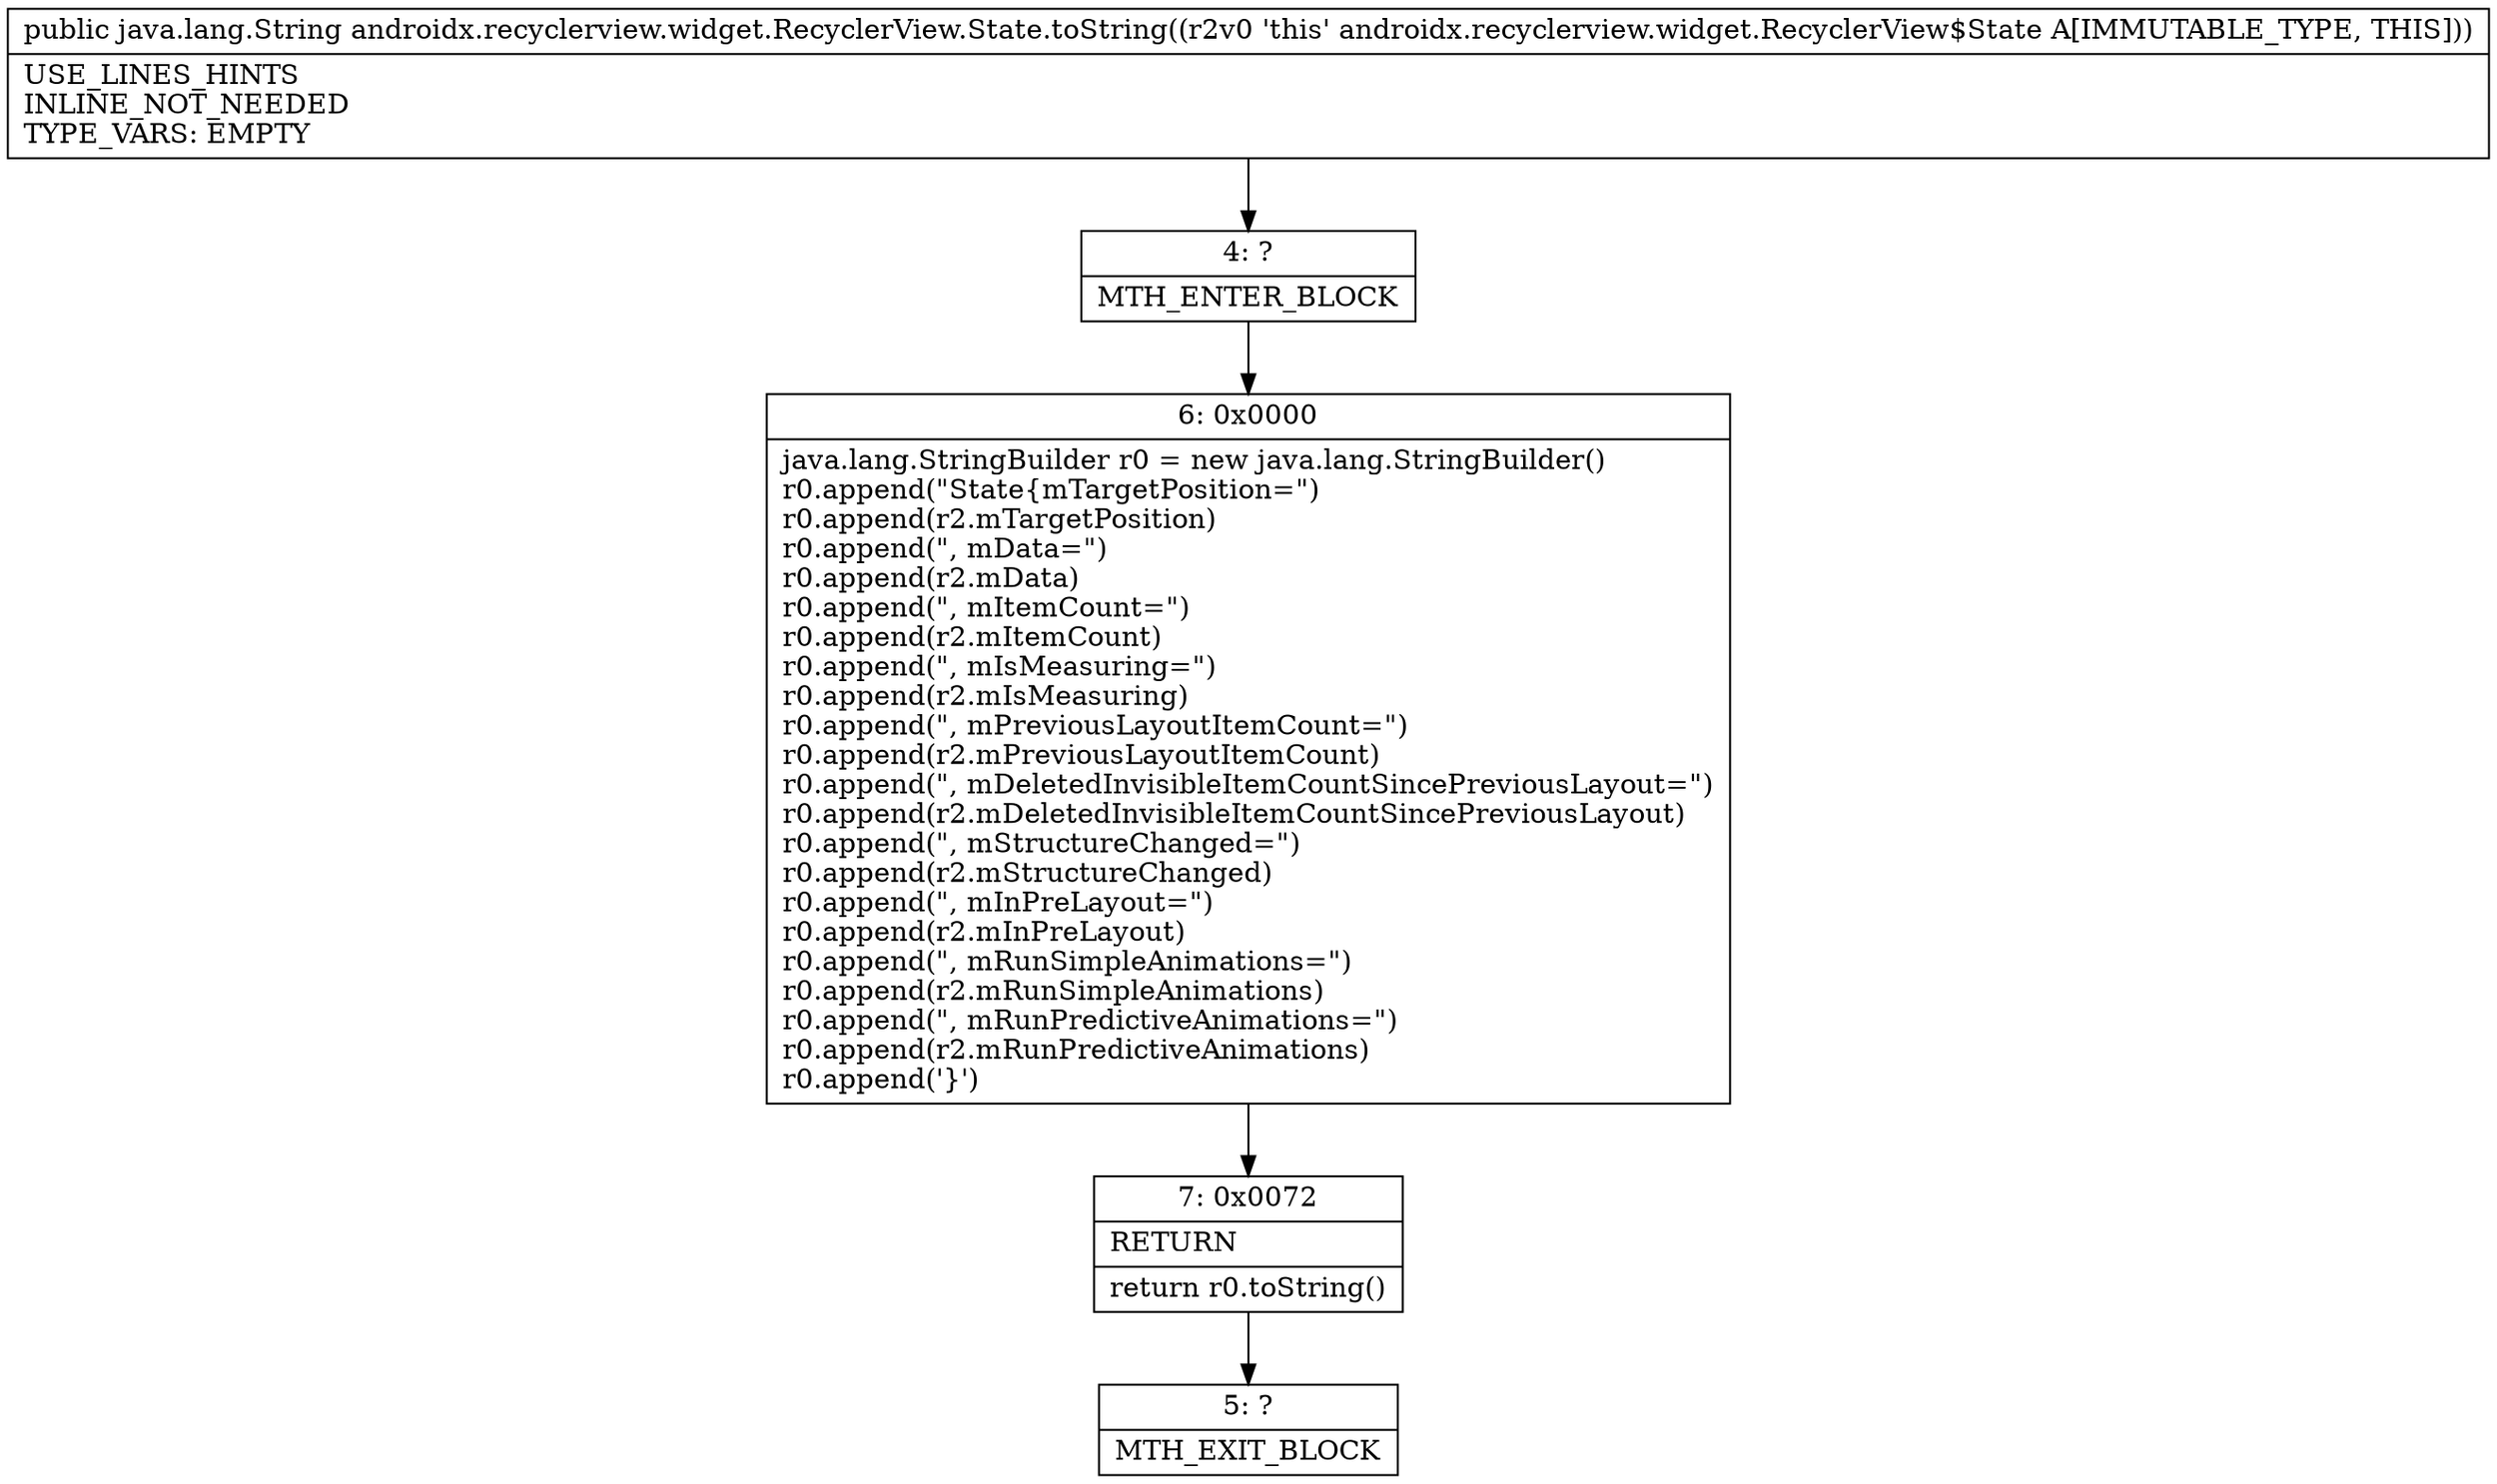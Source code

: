 digraph "CFG forandroidx.recyclerview.widget.RecyclerView.State.toString()Ljava\/lang\/String;" {
Node_4 [shape=record,label="{4\:\ ?|MTH_ENTER_BLOCK\l}"];
Node_6 [shape=record,label="{6\:\ 0x0000|java.lang.StringBuilder r0 = new java.lang.StringBuilder()\lr0.append(\"State\{mTargetPosition=\")\lr0.append(r2.mTargetPosition)\lr0.append(\", mData=\")\lr0.append(r2.mData)\lr0.append(\", mItemCount=\")\lr0.append(r2.mItemCount)\lr0.append(\", mIsMeasuring=\")\lr0.append(r2.mIsMeasuring)\lr0.append(\", mPreviousLayoutItemCount=\")\lr0.append(r2.mPreviousLayoutItemCount)\lr0.append(\", mDeletedInvisibleItemCountSincePreviousLayout=\")\lr0.append(r2.mDeletedInvisibleItemCountSincePreviousLayout)\lr0.append(\", mStructureChanged=\")\lr0.append(r2.mStructureChanged)\lr0.append(\", mInPreLayout=\")\lr0.append(r2.mInPreLayout)\lr0.append(\", mRunSimpleAnimations=\")\lr0.append(r2.mRunSimpleAnimations)\lr0.append(\", mRunPredictiveAnimations=\")\lr0.append(r2.mRunPredictiveAnimations)\lr0.append('\}')\l}"];
Node_7 [shape=record,label="{7\:\ 0x0072|RETURN\l|return r0.toString()\l}"];
Node_5 [shape=record,label="{5\:\ ?|MTH_EXIT_BLOCK\l}"];
MethodNode[shape=record,label="{public java.lang.String androidx.recyclerview.widget.RecyclerView.State.toString((r2v0 'this' androidx.recyclerview.widget.RecyclerView$State A[IMMUTABLE_TYPE, THIS]))  | USE_LINES_HINTS\lINLINE_NOT_NEEDED\lTYPE_VARS: EMPTY\l}"];
MethodNode -> Node_4;Node_4 -> Node_6;
Node_6 -> Node_7;
Node_7 -> Node_5;
}

